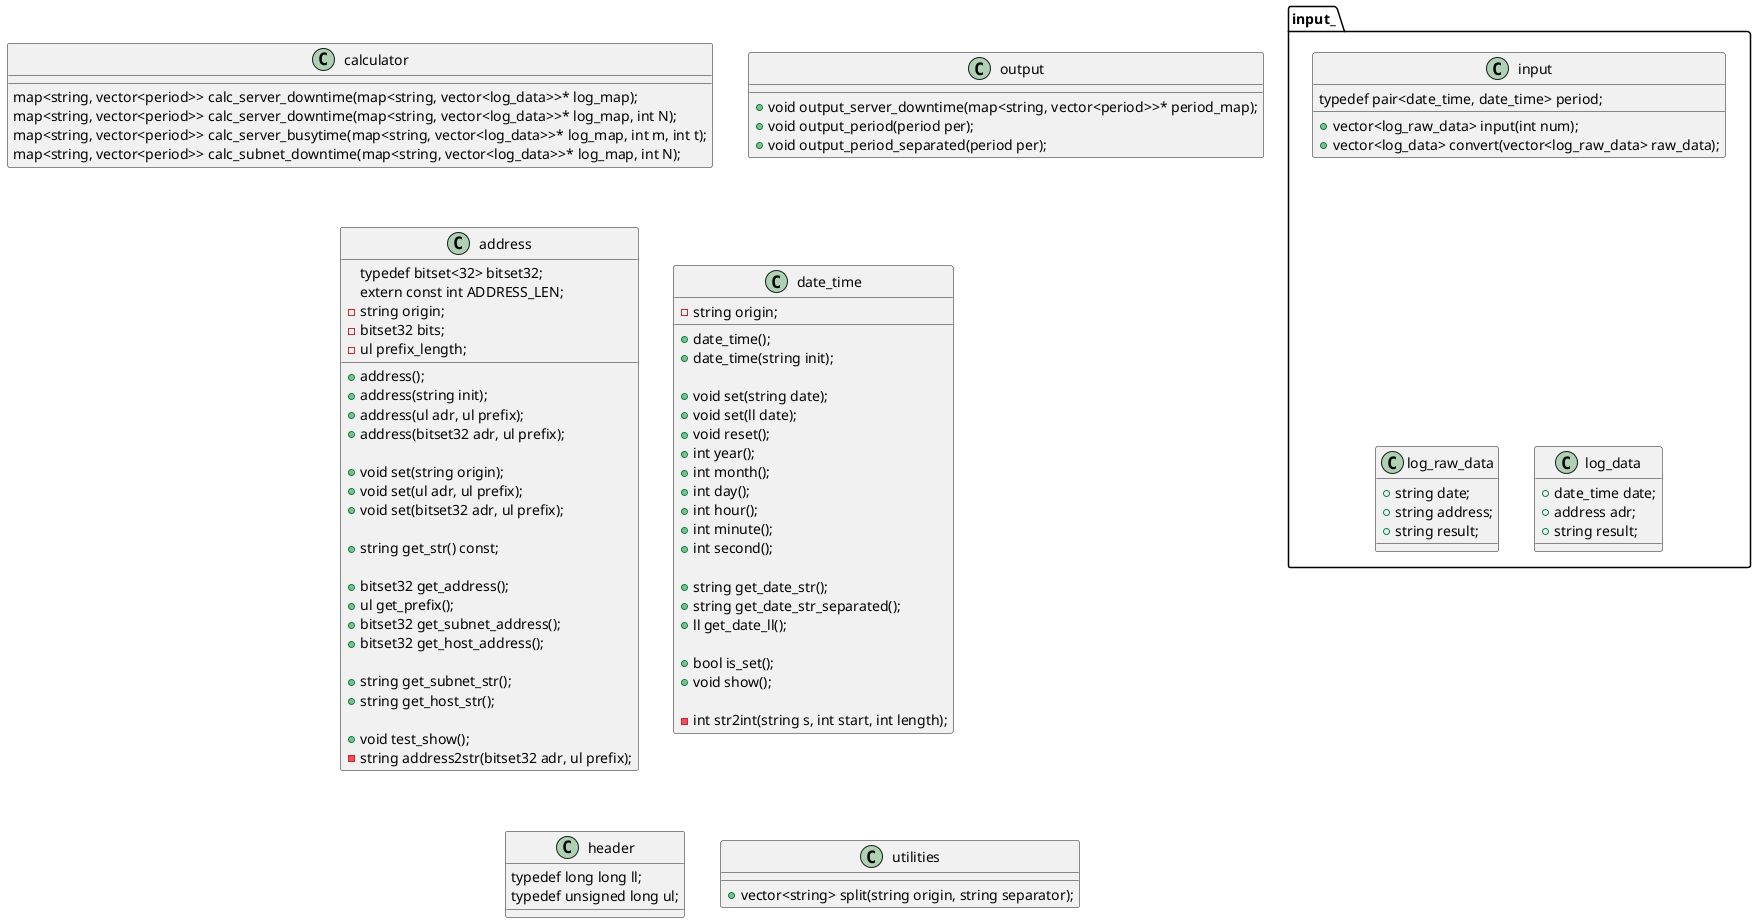 @startuml Class
' https://www.mum-meblog.com/entry/research-detail/plant_uml
'QMainWindow -> MyWindow
'MyWindow -down- Battle
'MyWindow -down- MonsterGenerator
'Battle "1" -- "2" Monster
'Monster -right- Status

together {
    class input_.input
    class calculator
    class output
}

together {
    class address
    class date_time
}

together {
    class header
    class utilities
}

calculator -[hidden]-address
address -[hidden]-header
input_.input-[hidden]-input_.log_raw_data
input_.input-[hidden]-input_.log_data


class header{
    typedef long long ll;
    typedef unsigned long ul;
}
class address{
    typedef bitset<32> bitset32;
    extern const int ADDRESS_LEN;
	-string origin;
	-bitset32 bits;
	-ul prefix_length;

	+address();
	+address(string init);
	+address(ul adr, ul prefix);
	+address(bitset32 adr, ul prefix);

	+void set(string origin);
	+void set(ul adr, ul prefix);
	+void set(bitset32 adr, ul prefix);

	+string get_str() const;
	
	+bitset32 get_address();
	+ul get_prefix();
	+bitset32 get_subnet_address();
	+bitset32 get_host_address();

	+string get_subnet_str();
	+string get_host_str();

	+void test_show();
	-string address2str(bitset32 adr, ul prefix);
}

class date_time{
	-string origin;
	+date_time();
	+date_time(string init);

	+void set(string date);
	+void set(ll date);
	+void reset();
	+int year();
	+int month();
	+int day();
	+int hour();
	+int minute();
	+int second();

	+string get_date_str();
	+string get_date_str_separated();
	+ll get_date_ll();

	+bool is_set();
	+void show();

	-int str2int(string s, int start, int length);
}

class calculator{
    map<string, vector<period>> calc_server_downtime(map<string, vector<log_data>>* log_map);
    map<string, vector<period>> calc_server_downtime(map<string, vector<log_data>>* log_map, int N);
    map<string, vector<period>> calc_server_busytime(map<string, vector<log_data>>* log_map, int m, int t);
    map<string, vector<period>> calc_subnet_downtime(map<string, vector<log_data>>* log_map, int N);
}

namespace input_{
    class log_raw_data
    {
	    +string date;
	    +string address;
	    +string result;
    }
    class log_data
    {
	    +date_time date;
	    +address adr;
	    +string result;
    }
    class input{
        typedef pair<date_time, date_time> period;
        +vector<log_raw_data> input(int num);
        +vector<log_data> convert(vector<log_raw_data> raw_data);
    }
}

class output{
    +void output_server_downtime(map<string, vector<period>>* period_map);
    +void output_period(period per);
    +void output_period_separated(period per);
}

class utilities{
    +vector<string> split(string origin, string separator);
}

@enduml